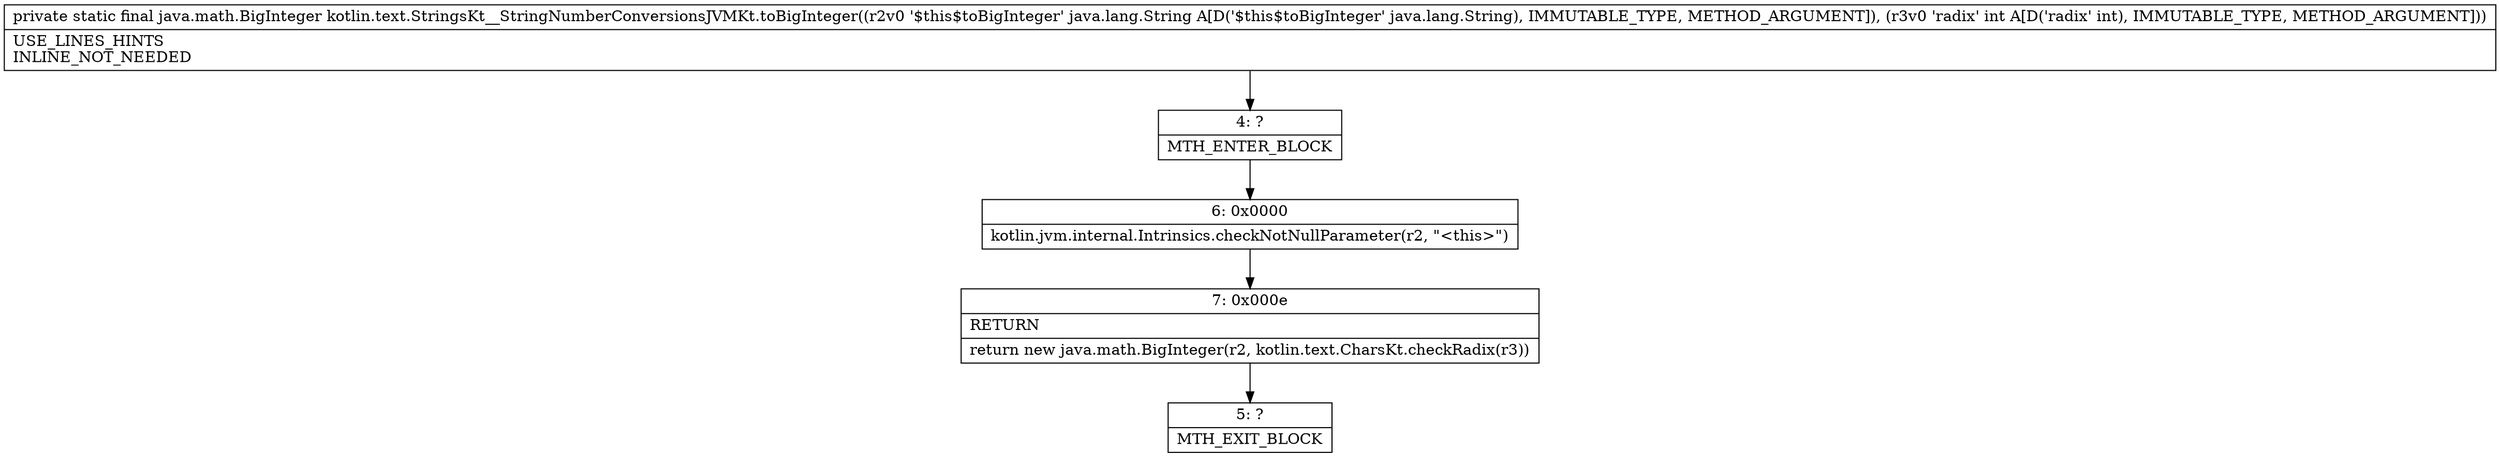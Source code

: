 digraph "CFG forkotlin.text.StringsKt__StringNumberConversionsJVMKt.toBigInteger(Ljava\/lang\/String;I)Ljava\/math\/BigInteger;" {
Node_4 [shape=record,label="{4\:\ ?|MTH_ENTER_BLOCK\l}"];
Node_6 [shape=record,label="{6\:\ 0x0000|kotlin.jvm.internal.Intrinsics.checkNotNullParameter(r2, \"\<this\>\")\l}"];
Node_7 [shape=record,label="{7\:\ 0x000e|RETURN\l|return new java.math.BigInteger(r2, kotlin.text.CharsKt.checkRadix(r3))\l}"];
Node_5 [shape=record,label="{5\:\ ?|MTH_EXIT_BLOCK\l}"];
MethodNode[shape=record,label="{private static final java.math.BigInteger kotlin.text.StringsKt__StringNumberConversionsJVMKt.toBigInteger((r2v0 '$this$toBigInteger' java.lang.String A[D('$this$toBigInteger' java.lang.String), IMMUTABLE_TYPE, METHOD_ARGUMENT]), (r3v0 'radix' int A[D('radix' int), IMMUTABLE_TYPE, METHOD_ARGUMENT]))  | USE_LINES_HINTS\lINLINE_NOT_NEEDED\l}"];
MethodNode -> Node_4;Node_4 -> Node_6;
Node_6 -> Node_7;
Node_7 -> Node_5;
}

